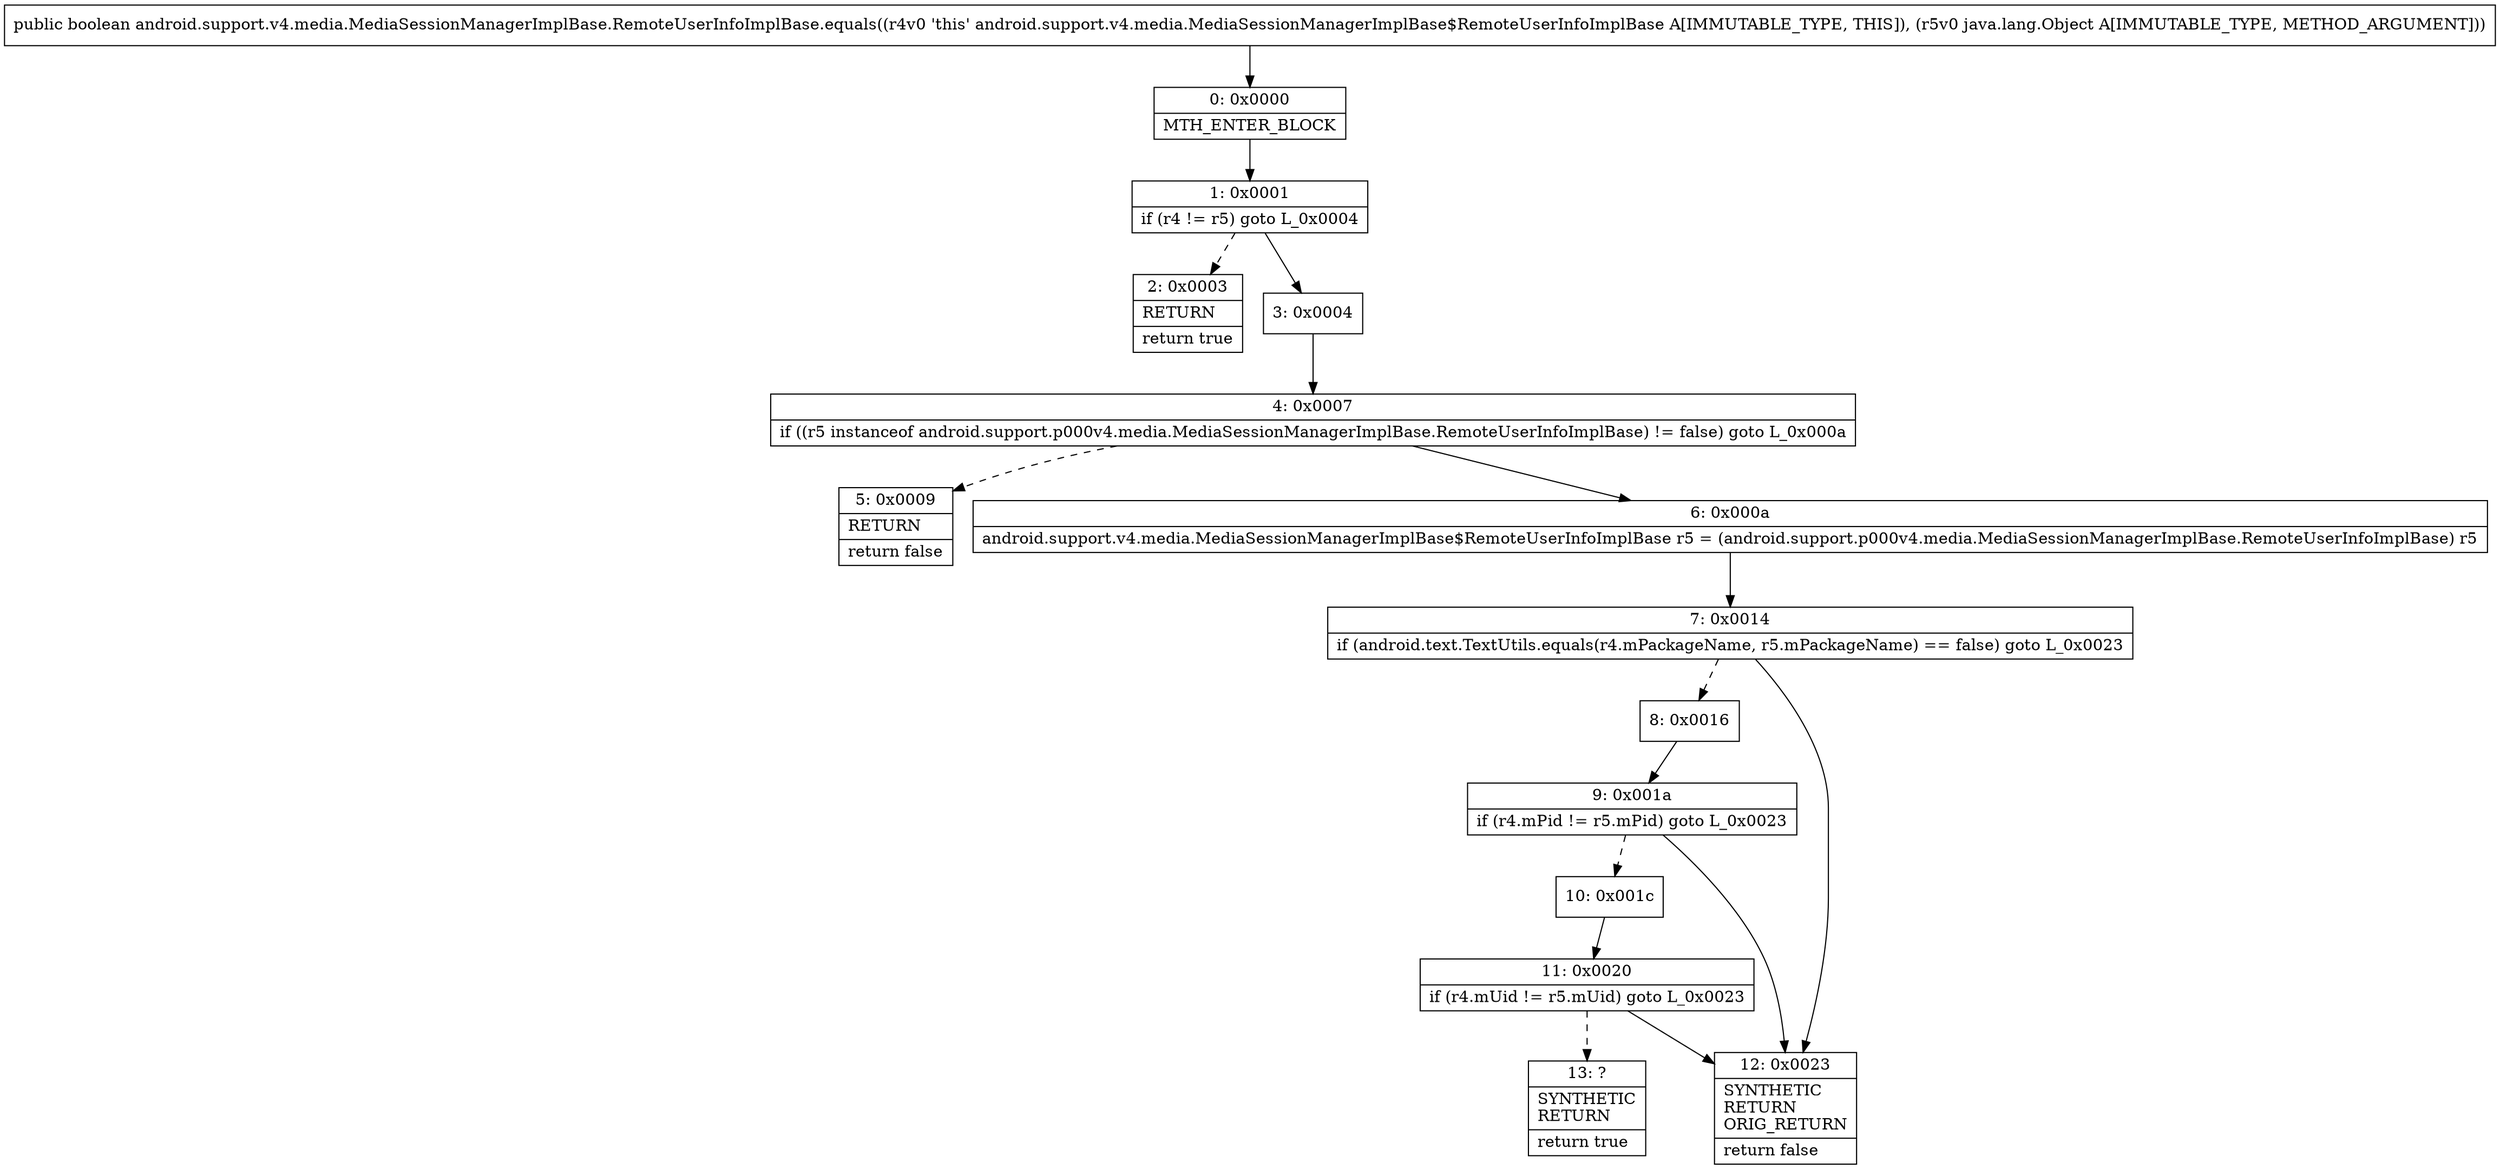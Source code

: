 digraph "CFG forandroid.support.v4.media.MediaSessionManagerImplBase.RemoteUserInfoImplBase.equals(Ljava\/lang\/Object;)Z" {
Node_0 [shape=record,label="{0\:\ 0x0000|MTH_ENTER_BLOCK\l}"];
Node_1 [shape=record,label="{1\:\ 0x0001|if (r4 != r5) goto L_0x0004\l}"];
Node_2 [shape=record,label="{2\:\ 0x0003|RETURN\l|return true\l}"];
Node_3 [shape=record,label="{3\:\ 0x0004}"];
Node_4 [shape=record,label="{4\:\ 0x0007|if ((r5 instanceof android.support.p000v4.media.MediaSessionManagerImplBase.RemoteUserInfoImplBase) != false) goto L_0x000a\l}"];
Node_5 [shape=record,label="{5\:\ 0x0009|RETURN\l|return false\l}"];
Node_6 [shape=record,label="{6\:\ 0x000a|android.support.v4.media.MediaSessionManagerImplBase$RemoteUserInfoImplBase r5 = (android.support.p000v4.media.MediaSessionManagerImplBase.RemoteUserInfoImplBase) r5\l}"];
Node_7 [shape=record,label="{7\:\ 0x0014|if (android.text.TextUtils.equals(r4.mPackageName, r5.mPackageName) == false) goto L_0x0023\l}"];
Node_8 [shape=record,label="{8\:\ 0x0016}"];
Node_9 [shape=record,label="{9\:\ 0x001a|if (r4.mPid != r5.mPid) goto L_0x0023\l}"];
Node_10 [shape=record,label="{10\:\ 0x001c}"];
Node_11 [shape=record,label="{11\:\ 0x0020|if (r4.mUid != r5.mUid) goto L_0x0023\l}"];
Node_12 [shape=record,label="{12\:\ 0x0023|SYNTHETIC\lRETURN\lORIG_RETURN\l|return false\l}"];
Node_13 [shape=record,label="{13\:\ ?|SYNTHETIC\lRETURN\l|return true\l}"];
MethodNode[shape=record,label="{public boolean android.support.v4.media.MediaSessionManagerImplBase.RemoteUserInfoImplBase.equals((r4v0 'this' android.support.v4.media.MediaSessionManagerImplBase$RemoteUserInfoImplBase A[IMMUTABLE_TYPE, THIS]), (r5v0 java.lang.Object A[IMMUTABLE_TYPE, METHOD_ARGUMENT])) }"];
MethodNode -> Node_0;
Node_0 -> Node_1;
Node_1 -> Node_2[style=dashed];
Node_1 -> Node_3;
Node_3 -> Node_4;
Node_4 -> Node_5[style=dashed];
Node_4 -> Node_6;
Node_6 -> Node_7;
Node_7 -> Node_8[style=dashed];
Node_7 -> Node_12;
Node_8 -> Node_9;
Node_9 -> Node_10[style=dashed];
Node_9 -> Node_12;
Node_10 -> Node_11;
Node_11 -> Node_12;
Node_11 -> Node_13[style=dashed];
}

